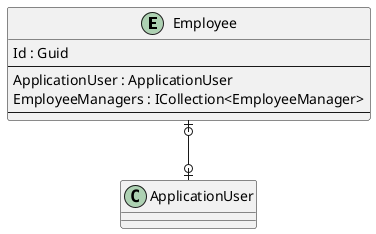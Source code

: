 @startuml

entity Employee {
    Id : Guid
    --
    ApplicationUser : ApplicationUser
    EmployeeManagers : ICollection<EmployeeManager>
    ' EmployeeKeyCodePlaceholder
    --
    ' EmployeePropertyCodePlaceholder
}

' EntityCodePlaceholder

Employee |o--o| ApplicationUser
' RelationshipCodePlaceholder

@enduml
